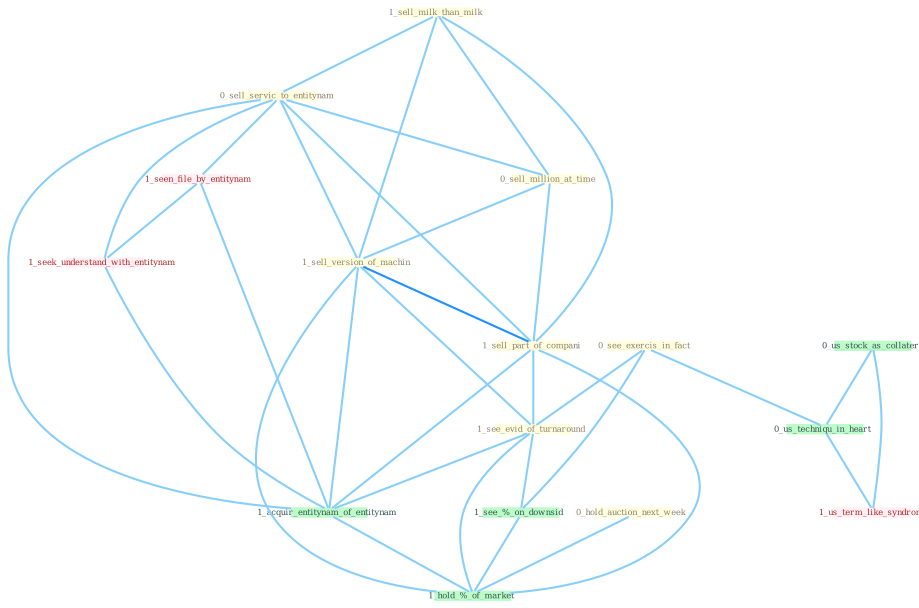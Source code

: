 Graph G{ 
    node
    [shape=polygon,style=filled,width=.5,height=.06,color="#BDFCC9",fixedsize=true,fontsize=4,
    fontcolor="#2f4f4f"];
    {node
    [color="#ffffe0", fontcolor="#8b7d6b"] "1_sell_milk_than_milk " "0_sell_servic_to_entitynam " "0_sell_million_at_time " "0_hold_auction_next_week " "0_see_exercis_in_fact " "1_sell_version_of_machin " "1_sell_part_of_compani " "1_see_evid_of_turnaround "}
{node [color="#fff0f5", fontcolor="#b22222"] "1_seen_file_by_entitynam " "1_seek_understand_with_entitynam " "1_us_term_like_syndrom "}
edge [color="#B0E2FF"];

	"1_sell_milk_than_milk " -- "0_sell_servic_to_entitynam " [w="1", color="#87cefa" ];
	"1_sell_milk_than_milk " -- "0_sell_million_at_time " [w="1", color="#87cefa" ];
	"1_sell_milk_than_milk " -- "1_sell_version_of_machin " [w="1", color="#87cefa" ];
	"1_sell_milk_than_milk " -- "1_sell_part_of_compani " [w="1", color="#87cefa" ];
	"0_sell_servic_to_entitynam " -- "0_sell_million_at_time " [w="1", color="#87cefa" ];
	"0_sell_servic_to_entitynam " -- "1_sell_version_of_machin " [w="1", color="#87cefa" ];
	"0_sell_servic_to_entitynam " -- "1_sell_part_of_compani " [w="1", color="#87cefa" ];
	"0_sell_servic_to_entitynam " -- "1_seen_file_by_entitynam " [w="1", color="#87cefa" ];
	"0_sell_servic_to_entitynam " -- "1_seek_understand_with_entitynam " [w="1", color="#87cefa" ];
	"0_sell_servic_to_entitynam " -- "1_acquir_entitynam_of_entitynam " [w="1", color="#87cefa" ];
	"0_sell_million_at_time " -- "1_sell_version_of_machin " [w="1", color="#87cefa" ];
	"0_sell_million_at_time " -- "1_sell_part_of_compani " [w="1", color="#87cefa" ];
	"0_hold_auction_next_week " -- "1_hold_%_of_market " [w="1", color="#87cefa" ];
	"0_see_exercis_in_fact " -- "1_see_evid_of_turnaround " [w="1", color="#87cefa" ];
	"0_see_exercis_in_fact " -- "0_us_techniqu_in_heart " [w="1", color="#87cefa" ];
	"0_see_exercis_in_fact " -- "1_see_%_on_downsid " [w="1", color="#87cefa" ];
	"1_sell_version_of_machin " -- "1_sell_part_of_compani " [w="2", color="#1e90ff" , len=0.8];
	"1_sell_version_of_machin " -- "1_see_evid_of_turnaround " [w="1", color="#87cefa" ];
	"1_sell_version_of_machin " -- "1_acquir_entitynam_of_entitynam " [w="1", color="#87cefa" ];
	"1_sell_version_of_machin " -- "1_hold_%_of_market " [w="1", color="#87cefa" ];
	"1_sell_part_of_compani " -- "1_see_evid_of_turnaround " [w="1", color="#87cefa" ];
	"1_sell_part_of_compani " -- "1_acquir_entitynam_of_entitynam " [w="1", color="#87cefa" ];
	"1_sell_part_of_compani " -- "1_hold_%_of_market " [w="1", color="#87cefa" ];
	"1_see_evid_of_turnaround " -- "1_acquir_entitynam_of_entitynam " [w="1", color="#87cefa" ];
	"1_see_evid_of_turnaround " -- "1_see_%_on_downsid " [w="1", color="#87cefa" ];
	"1_see_evid_of_turnaround " -- "1_hold_%_of_market " [w="1", color="#87cefa" ];
	"1_seen_file_by_entitynam " -- "1_seek_understand_with_entitynam " [w="1", color="#87cefa" ];
	"1_seen_file_by_entitynam " -- "1_acquir_entitynam_of_entitynam " [w="1", color="#87cefa" ];
	"0_us_stock_as_collater " -- "0_us_techniqu_in_heart " [w="1", color="#87cefa" ];
	"0_us_stock_as_collater " -- "1_us_term_like_syndrom " [w="1", color="#87cefa" ];
	"1_seek_understand_with_entitynam " -- "1_acquir_entitynam_of_entitynam " [w="1", color="#87cefa" ];
	"1_acquir_entitynam_of_entitynam " -- "1_hold_%_of_market " [w="1", color="#87cefa" ];
	"0_us_techniqu_in_heart " -- "1_us_term_like_syndrom " [w="1", color="#87cefa" ];
	"1_see_%_on_downsid " -- "1_hold_%_of_market " [w="1", color="#87cefa" ];
}